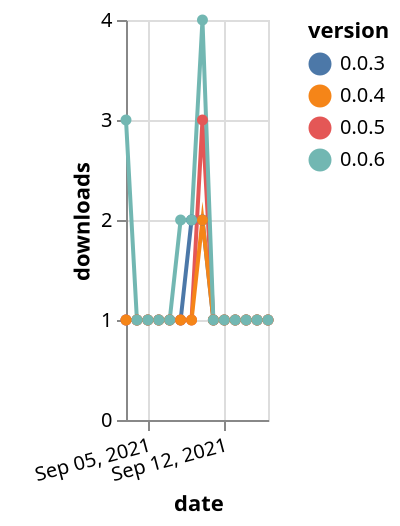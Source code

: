 {"$schema": "https://vega.github.io/schema/vega-lite/v5.json", "description": "A simple bar chart with embedded data.", "data": {"values": [{"date": "2021-09-03", "total": 254, "delta": 1, "version": "0.0.3"}, {"date": "2021-09-04", "total": 255, "delta": 1, "version": "0.0.3"}, {"date": "2021-09-05", "total": 256, "delta": 1, "version": "0.0.3"}, {"date": "2021-09-06", "total": 257, "delta": 1, "version": "0.0.3"}, {"date": "2021-09-07", "total": 258, "delta": 1, "version": "0.0.3"}, {"date": "2021-09-08", "total": 259, "delta": 1, "version": "0.0.3"}, {"date": "2021-09-09", "total": 261, "delta": 2, "version": "0.0.3"}, {"date": "2021-09-10", "total": 263, "delta": 2, "version": "0.0.3"}, {"date": "2021-09-11", "total": 264, "delta": 1, "version": "0.0.3"}, {"date": "2021-09-12", "total": 265, "delta": 1, "version": "0.0.3"}, {"date": "2021-09-13", "total": 266, "delta": 1, "version": "0.0.3"}, {"date": "2021-09-14", "total": 267, "delta": 1, "version": "0.0.3"}, {"date": "2021-09-15", "total": 268, "delta": 1, "version": "0.0.3"}, {"date": "2021-09-16", "total": 269, "delta": 1, "version": "0.0.3"}, {"date": "2021-09-03", "total": 449, "delta": 1, "version": "0.0.5"}, {"date": "2021-09-04", "total": 450, "delta": 1, "version": "0.0.5"}, {"date": "2021-09-05", "total": 451, "delta": 1, "version": "0.0.5"}, {"date": "2021-09-06", "total": 452, "delta": 1, "version": "0.0.5"}, {"date": "2021-09-07", "total": 453, "delta": 1, "version": "0.0.5"}, {"date": "2021-09-08", "total": 454, "delta": 1, "version": "0.0.5"}, {"date": "2021-09-09", "total": 455, "delta": 1, "version": "0.0.5"}, {"date": "2021-09-10", "total": 458, "delta": 3, "version": "0.0.5"}, {"date": "2021-09-11", "total": 459, "delta": 1, "version": "0.0.5"}, {"date": "2021-09-12", "total": 460, "delta": 1, "version": "0.0.5"}, {"date": "2021-09-13", "total": 461, "delta": 1, "version": "0.0.5"}, {"date": "2021-09-14", "total": 462, "delta": 1, "version": "0.0.5"}, {"date": "2021-09-15", "total": 463, "delta": 1, "version": "0.0.5"}, {"date": "2021-09-16", "total": 464, "delta": 1, "version": "0.0.5"}, {"date": "2021-09-03", "total": 175, "delta": 1, "version": "0.0.4"}, {"date": "2021-09-04", "total": 176, "delta": 1, "version": "0.0.4"}, {"date": "2021-09-05", "total": 177, "delta": 1, "version": "0.0.4"}, {"date": "2021-09-06", "total": 178, "delta": 1, "version": "0.0.4"}, {"date": "2021-09-07", "total": 179, "delta": 1, "version": "0.0.4"}, {"date": "2021-09-08", "total": 180, "delta": 1, "version": "0.0.4"}, {"date": "2021-09-09", "total": 181, "delta": 1, "version": "0.0.4"}, {"date": "2021-09-10", "total": 183, "delta": 2, "version": "0.0.4"}, {"date": "2021-09-11", "total": 184, "delta": 1, "version": "0.0.4"}, {"date": "2021-09-12", "total": 185, "delta": 1, "version": "0.0.4"}, {"date": "2021-09-13", "total": 186, "delta": 1, "version": "0.0.4"}, {"date": "2021-09-14", "total": 187, "delta": 1, "version": "0.0.4"}, {"date": "2021-09-15", "total": 188, "delta": 1, "version": "0.0.4"}, {"date": "2021-09-16", "total": 189, "delta": 1, "version": "0.0.4"}, {"date": "2021-09-03", "total": 225, "delta": 3, "version": "0.0.6"}, {"date": "2021-09-04", "total": 226, "delta": 1, "version": "0.0.6"}, {"date": "2021-09-05", "total": 227, "delta": 1, "version": "0.0.6"}, {"date": "2021-09-06", "total": 228, "delta": 1, "version": "0.0.6"}, {"date": "2021-09-07", "total": 229, "delta": 1, "version": "0.0.6"}, {"date": "2021-09-08", "total": 231, "delta": 2, "version": "0.0.6"}, {"date": "2021-09-09", "total": 233, "delta": 2, "version": "0.0.6"}, {"date": "2021-09-10", "total": 237, "delta": 4, "version": "0.0.6"}, {"date": "2021-09-11", "total": 238, "delta": 1, "version": "0.0.6"}, {"date": "2021-09-12", "total": 239, "delta": 1, "version": "0.0.6"}, {"date": "2021-09-13", "total": 240, "delta": 1, "version": "0.0.6"}, {"date": "2021-09-14", "total": 241, "delta": 1, "version": "0.0.6"}, {"date": "2021-09-15", "total": 242, "delta": 1, "version": "0.0.6"}, {"date": "2021-09-16", "total": 243, "delta": 1, "version": "0.0.6"}]}, "width": "container", "mark": {"type": "line", "point": {"filled": true}}, "encoding": {"x": {"field": "date", "type": "temporal", "timeUnit": "yearmonthdate", "title": "date", "axis": {"labelAngle": -15}}, "y": {"field": "delta", "type": "quantitative", "title": "downloads"}, "color": {"field": "version", "type": "nominal"}, "tooltip": {"field": "delta"}}}